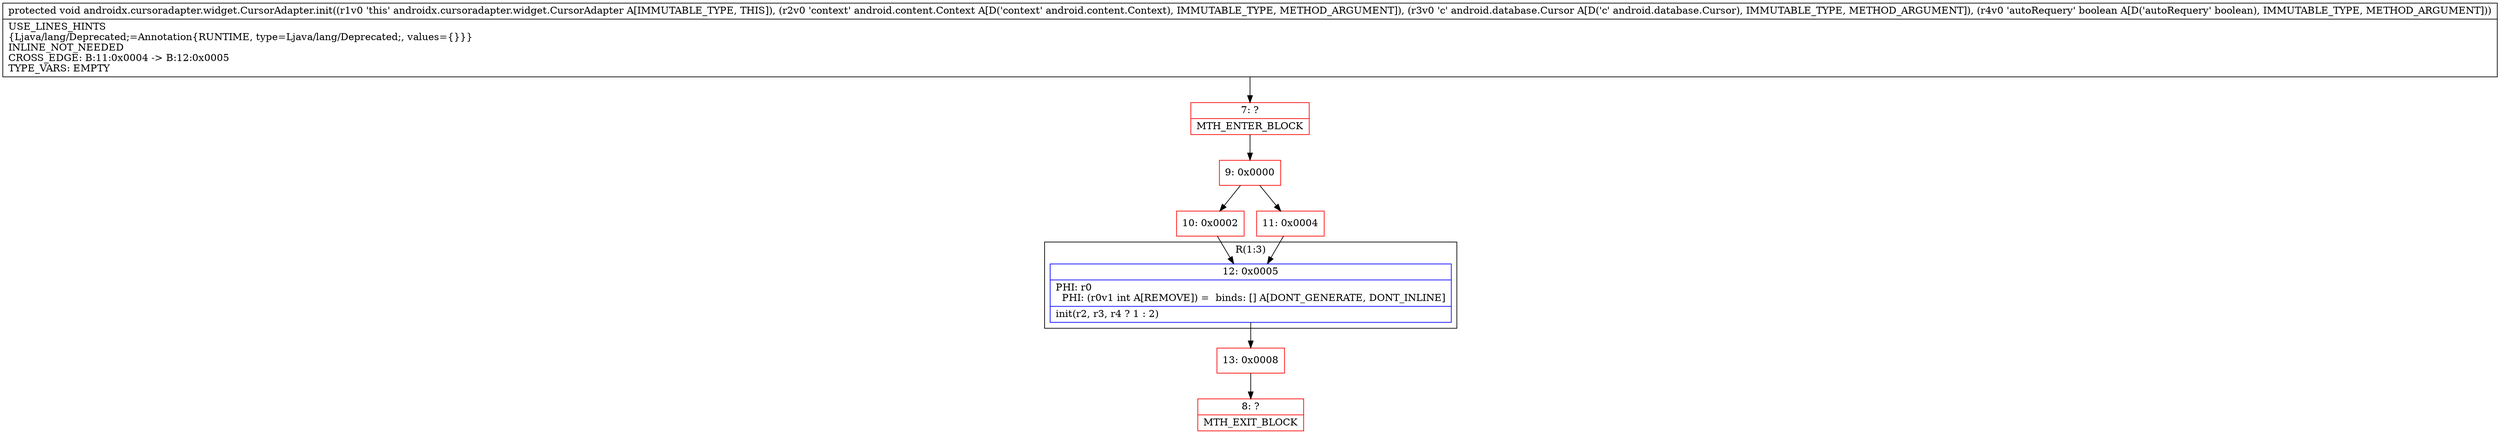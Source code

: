 digraph "CFG forandroidx.cursoradapter.widget.CursorAdapter.init(Landroid\/content\/Context;Landroid\/database\/Cursor;Z)V" {
subgraph cluster_Region_1462784828 {
label = "R(1:3)";
node [shape=record,color=blue];
Node_12 [shape=record,label="{12\:\ 0x0005|PHI: r0 \l  PHI: (r0v1 int A[REMOVE]) =  binds: [] A[DONT_GENERATE, DONT_INLINE]\l|init(r2, r3, r4 ? 1 : 2)\l}"];
}
Node_7 [shape=record,color=red,label="{7\:\ ?|MTH_ENTER_BLOCK\l}"];
Node_9 [shape=record,color=red,label="{9\:\ 0x0000}"];
Node_10 [shape=record,color=red,label="{10\:\ 0x0002}"];
Node_13 [shape=record,color=red,label="{13\:\ 0x0008}"];
Node_8 [shape=record,color=red,label="{8\:\ ?|MTH_EXIT_BLOCK\l}"];
Node_11 [shape=record,color=red,label="{11\:\ 0x0004}"];
MethodNode[shape=record,label="{protected void androidx.cursoradapter.widget.CursorAdapter.init((r1v0 'this' androidx.cursoradapter.widget.CursorAdapter A[IMMUTABLE_TYPE, THIS]), (r2v0 'context' android.content.Context A[D('context' android.content.Context), IMMUTABLE_TYPE, METHOD_ARGUMENT]), (r3v0 'c' android.database.Cursor A[D('c' android.database.Cursor), IMMUTABLE_TYPE, METHOD_ARGUMENT]), (r4v0 'autoRequery' boolean A[D('autoRequery' boolean), IMMUTABLE_TYPE, METHOD_ARGUMENT]))  | USE_LINES_HINTS\l\{Ljava\/lang\/Deprecated;=Annotation\{RUNTIME, type=Ljava\/lang\/Deprecated;, values=\{\}\}\}\lINLINE_NOT_NEEDED\lCROSS_EDGE: B:11:0x0004 \-\> B:12:0x0005\lTYPE_VARS: EMPTY\l}"];
MethodNode -> Node_7;Node_12 -> Node_13;
Node_7 -> Node_9;
Node_9 -> Node_10;
Node_9 -> Node_11;
Node_10 -> Node_12;
Node_13 -> Node_8;
Node_11 -> Node_12;
}

